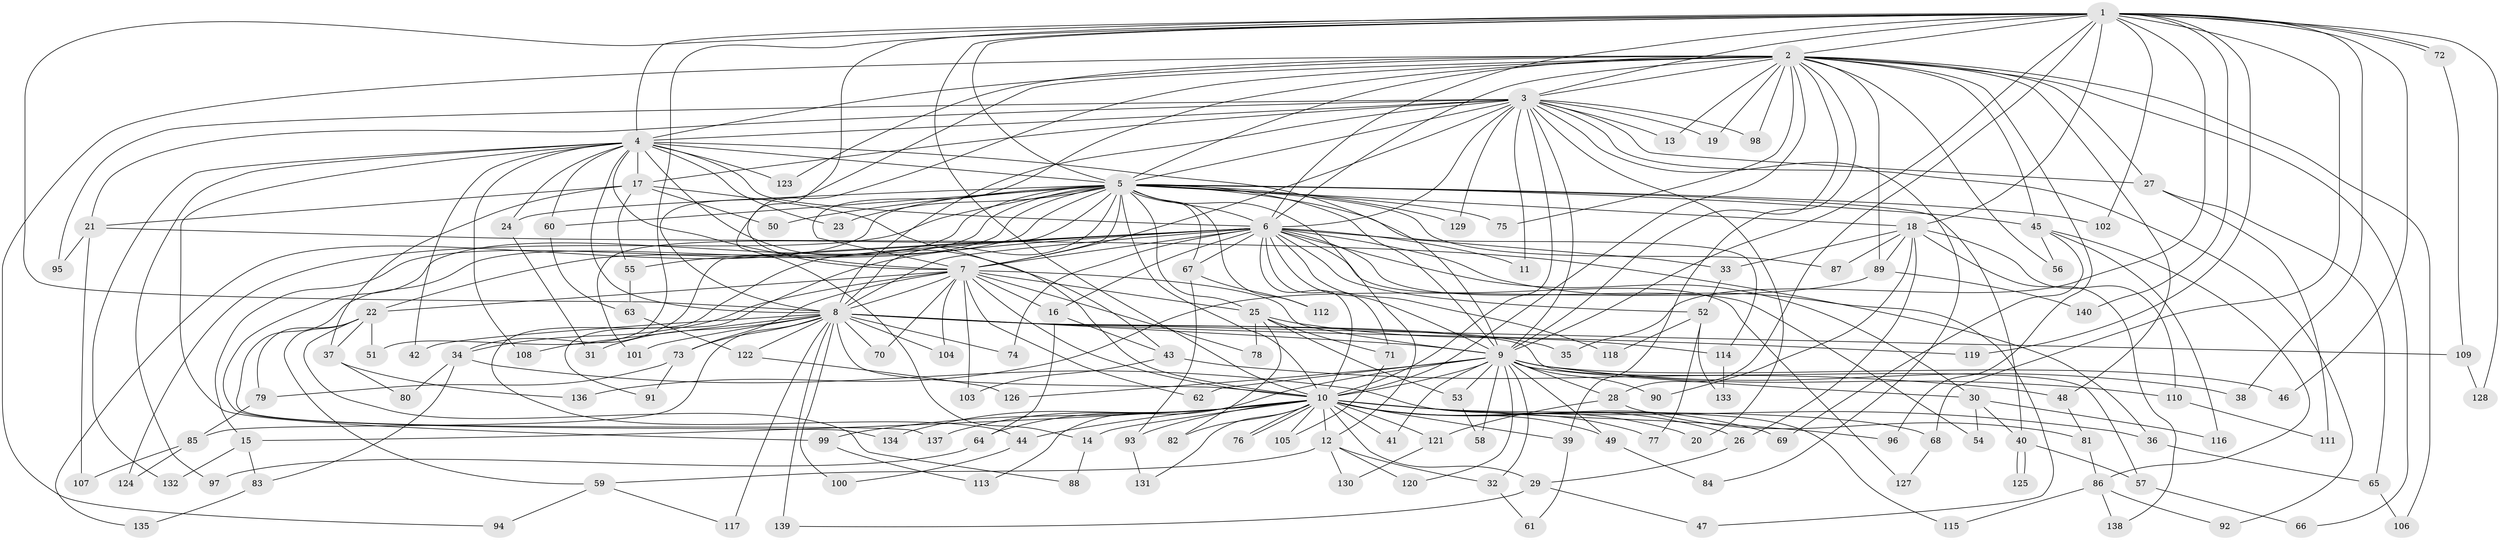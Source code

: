 // Generated by graph-tools (version 1.1) at 2025/43/03/09/25 04:43:13]
// undirected, 140 vertices, 305 edges
graph export_dot {
graph [start="1"]
  node [color=gray90,style=filled];
  1;
  2;
  3;
  4;
  5;
  6;
  7;
  8;
  9;
  10;
  11;
  12;
  13;
  14;
  15;
  16;
  17;
  18;
  19;
  20;
  21;
  22;
  23;
  24;
  25;
  26;
  27;
  28;
  29;
  30;
  31;
  32;
  33;
  34;
  35;
  36;
  37;
  38;
  39;
  40;
  41;
  42;
  43;
  44;
  45;
  46;
  47;
  48;
  49;
  50;
  51;
  52;
  53;
  54;
  55;
  56;
  57;
  58;
  59;
  60;
  61;
  62;
  63;
  64;
  65;
  66;
  67;
  68;
  69;
  70;
  71;
  72;
  73;
  74;
  75;
  76;
  77;
  78;
  79;
  80;
  81;
  82;
  83;
  84;
  85;
  86;
  87;
  88;
  89;
  90;
  91;
  92;
  93;
  94;
  95;
  96;
  97;
  98;
  99;
  100;
  101;
  102;
  103;
  104;
  105;
  106;
  107;
  108;
  109;
  110;
  111;
  112;
  113;
  114;
  115;
  116;
  117;
  118;
  119;
  120;
  121;
  122;
  123;
  124;
  125;
  126;
  127;
  128;
  129;
  130;
  131;
  132;
  133;
  134;
  135;
  136;
  137;
  138;
  139;
  140;
  1 -- 2;
  1 -- 3;
  1 -- 4;
  1 -- 5;
  1 -- 6;
  1 -- 7;
  1 -- 8;
  1 -- 9;
  1 -- 10;
  1 -- 18;
  1 -- 28;
  1 -- 35;
  1 -- 38;
  1 -- 46;
  1 -- 51;
  1 -- 68;
  1 -- 72;
  1 -- 72;
  1 -- 102;
  1 -- 119;
  1 -- 128;
  1 -- 140;
  2 -- 3;
  2 -- 4;
  2 -- 5;
  2 -- 6;
  2 -- 7;
  2 -- 8;
  2 -- 9;
  2 -- 10;
  2 -- 13;
  2 -- 14;
  2 -- 19;
  2 -- 27;
  2 -- 39;
  2 -- 45;
  2 -- 48;
  2 -- 56;
  2 -- 66;
  2 -- 75;
  2 -- 89;
  2 -- 94;
  2 -- 96;
  2 -- 98;
  2 -- 106;
  2 -- 123;
  3 -- 4;
  3 -- 5;
  3 -- 6;
  3 -- 7;
  3 -- 8;
  3 -- 9;
  3 -- 10;
  3 -- 11;
  3 -- 13;
  3 -- 17;
  3 -- 19;
  3 -- 20;
  3 -- 21;
  3 -- 27;
  3 -- 84;
  3 -- 92;
  3 -- 95;
  3 -- 98;
  3 -- 129;
  4 -- 5;
  4 -- 6;
  4 -- 7;
  4 -- 8;
  4 -- 9;
  4 -- 10;
  4 -- 17;
  4 -- 23;
  4 -- 24;
  4 -- 42;
  4 -- 60;
  4 -- 97;
  4 -- 99;
  4 -- 108;
  4 -- 123;
  4 -- 132;
  5 -- 6;
  5 -- 7;
  5 -- 8;
  5 -- 9;
  5 -- 10;
  5 -- 12;
  5 -- 15;
  5 -- 18;
  5 -- 22;
  5 -- 23;
  5 -- 24;
  5 -- 25;
  5 -- 40;
  5 -- 45;
  5 -- 50;
  5 -- 60;
  5 -- 67;
  5 -- 75;
  5 -- 87;
  5 -- 101;
  5 -- 102;
  5 -- 112;
  5 -- 114;
  5 -- 124;
  5 -- 129;
  5 -- 134;
  5 -- 135;
  5 -- 137;
  6 -- 7;
  6 -- 8;
  6 -- 9;
  6 -- 10;
  6 -- 11;
  6 -- 16;
  6 -- 30;
  6 -- 33;
  6 -- 34;
  6 -- 44;
  6 -- 47;
  6 -- 52;
  6 -- 54;
  6 -- 55;
  6 -- 67;
  6 -- 71;
  6 -- 74;
  6 -- 91;
  6 -- 118;
  6 -- 127;
  7 -- 8;
  7 -- 9;
  7 -- 10;
  7 -- 16;
  7 -- 22;
  7 -- 25;
  7 -- 34;
  7 -- 62;
  7 -- 70;
  7 -- 73;
  7 -- 78;
  7 -- 103;
  7 -- 104;
  8 -- 9;
  8 -- 10;
  8 -- 31;
  8 -- 35;
  8 -- 42;
  8 -- 57;
  8 -- 70;
  8 -- 73;
  8 -- 74;
  8 -- 85;
  8 -- 100;
  8 -- 101;
  8 -- 104;
  8 -- 108;
  8 -- 109;
  8 -- 117;
  8 -- 119;
  8 -- 122;
  8 -- 139;
  9 -- 10;
  9 -- 28;
  9 -- 30;
  9 -- 32;
  9 -- 38;
  9 -- 41;
  9 -- 46;
  9 -- 49;
  9 -- 53;
  9 -- 58;
  9 -- 62;
  9 -- 90;
  9 -- 110;
  9 -- 113;
  9 -- 120;
  9 -- 126;
  10 -- 12;
  10 -- 14;
  10 -- 15;
  10 -- 20;
  10 -- 26;
  10 -- 29;
  10 -- 36;
  10 -- 39;
  10 -- 41;
  10 -- 44;
  10 -- 49;
  10 -- 64;
  10 -- 68;
  10 -- 69;
  10 -- 76;
  10 -- 76;
  10 -- 77;
  10 -- 82;
  10 -- 93;
  10 -- 96;
  10 -- 99;
  10 -- 105;
  10 -- 121;
  10 -- 131;
  10 -- 134;
  10 -- 137;
  12 -- 32;
  12 -- 59;
  12 -- 120;
  12 -- 130;
  14 -- 88;
  15 -- 83;
  15 -- 132;
  16 -- 43;
  16 -- 64;
  17 -- 21;
  17 -- 37;
  17 -- 43;
  17 -- 50;
  17 -- 55;
  18 -- 26;
  18 -- 33;
  18 -- 87;
  18 -- 89;
  18 -- 90;
  18 -- 110;
  18 -- 138;
  21 -- 36;
  21 -- 95;
  21 -- 107;
  22 -- 37;
  22 -- 51;
  22 -- 59;
  22 -- 79;
  22 -- 88;
  24 -- 31;
  25 -- 53;
  25 -- 71;
  25 -- 78;
  25 -- 82;
  25 -- 114;
  26 -- 29;
  27 -- 65;
  27 -- 111;
  28 -- 81;
  28 -- 121;
  29 -- 47;
  29 -- 139;
  30 -- 40;
  30 -- 54;
  30 -- 116;
  32 -- 61;
  33 -- 52;
  34 -- 80;
  34 -- 83;
  34 -- 115;
  36 -- 65;
  37 -- 80;
  37 -- 136;
  39 -- 61;
  40 -- 57;
  40 -- 125;
  40 -- 125;
  43 -- 48;
  43 -- 103;
  44 -- 100;
  45 -- 56;
  45 -- 69;
  45 -- 86;
  45 -- 116;
  48 -- 81;
  49 -- 84;
  52 -- 77;
  52 -- 118;
  52 -- 133;
  53 -- 58;
  55 -- 63;
  57 -- 66;
  59 -- 94;
  59 -- 117;
  60 -- 63;
  63 -- 122;
  64 -- 97;
  65 -- 106;
  67 -- 93;
  67 -- 112;
  68 -- 127;
  71 -- 105;
  72 -- 109;
  73 -- 79;
  73 -- 91;
  79 -- 85;
  81 -- 86;
  83 -- 135;
  85 -- 107;
  85 -- 124;
  86 -- 92;
  86 -- 115;
  86 -- 138;
  89 -- 136;
  89 -- 140;
  93 -- 131;
  99 -- 113;
  109 -- 128;
  110 -- 111;
  114 -- 133;
  121 -- 130;
  122 -- 126;
}
